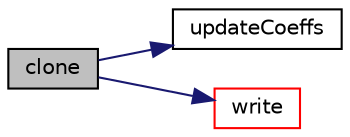 digraph "clone"
{
  bgcolor="transparent";
  edge [fontname="Helvetica",fontsize="10",labelfontname="Helvetica",labelfontsize="10"];
  node [fontname="Helvetica",fontsize="10",shape=record];
  rankdir="LR";
  Node23 [label="clone",height=0.2,width=0.4,color="black", fillcolor="grey75", style="filled", fontcolor="black"];
  Node23 -> Node24 [color="midnightblue",fontsize="10",style="solid",fontname="Helvetica"];
  Node24 [label="updateCoeffs",height=0.2,width=0.4,color="black",URL="$a23125.html#a7e24eafac629d3733181cd942d4c902f",tooltip="Update the coefficients associated with the patch field. "];
  Node23 -> Node25 [color="midnightblue",fontsize="10",style="solid",fontname="Helvetica"];
  Node25 [label="write",height=0.2,width=0.4,color="red",URL="$a23125.html#a293fdfec8bdfbd5c3913ab4c9f3454ff",tooltip="Write. "];
}
